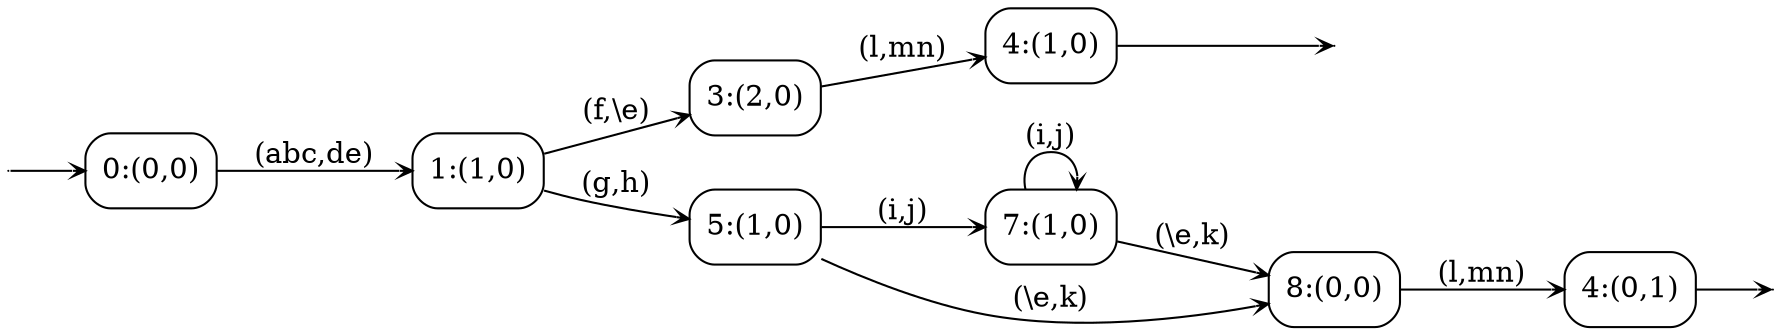 digraph
{
  vcsn_context = "lat<wordset<char_letters(abcfgil)>, wordset<char_letters(dehjkmn)>>, b"
  rankdir = LR
  edge [arrowhead = vee, arrowsize = .6]
  {
    node [shape = point, width = 0]
    I0
    F6
    F7
  }
  {
    node [shape = circle, style = rounded, width = 0.5]
    0 [label = "0:(0,0)", shape = box]
    1 [label = "1:(1,0)", shape = box]
    2 [label = "3:(2,0)", shape = box]
    3 [label = "5:(1,0)", shape = box]
    4 [label = "7:(1,0)", shape = box]
    5 [label = "8:(0,0)", shape = box]
    6 [label = "4:(0,1)", shape = box]
    7 [label = "4:(1,0)", shape = box]
  }
  I0 -> 0
  0 -> 1 [label = "(abc,de)"]
  1 -> 2 [label = "(f,\\e)"]
  1 -> 3 [label = "(g,h)"]
  2 -> 7 [label = "(l,mn)"]
  3 -> 4 [label = "(i,j)"]
  3 -> 5 [label = "(\\e,k)"]
  4 -> 4 [label = "(i,j)"]
  4 -> 5 [label = "(\\e,k)"]
  5 -> 6 [label = "(l,mn)"]
  6 -> F6
  7 -> F7
}

